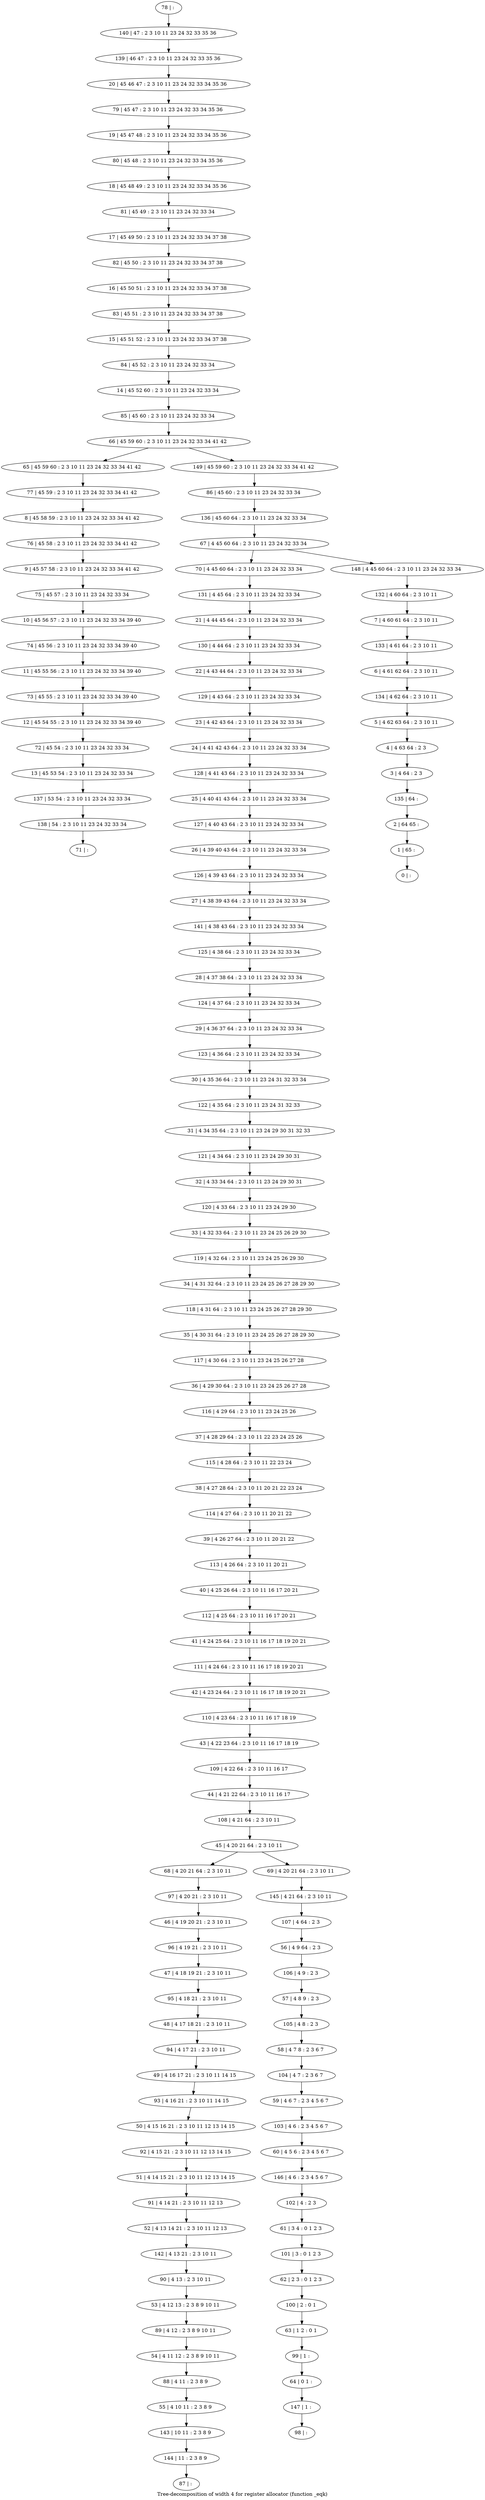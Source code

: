 digraph G {
graph [label="Tree-decomposition of width 4 for register allocator (function _eqk)"]
0[label="0 | : "];
1[label="1 | 65 : "];
2[label="2 | 64 65 : "];
3[label="3 | 4 64 : 2 3 "];
4[label="4 | 4 63 64 : 2 3 "];
5[label="5 | 4 62 63 64 : 2 3 10 11 "];
6[label="6 | 4 61 62 64 : 2 3 10 11 "];
7[label="7 | 4 60 61 64 : 2 3 10 11 "];
8[label="8 | 45 58 59 : 2 3 10 11 23 24 32 33 34 41 42 "];
9[label="9 | 45 57 58 : 2 3 10 11 23 24 32 33 34 41 42 "];
10[label="10 | 45 56 57 : 2 3 10 11 23 24 32 33 34 39 40 "];
11[label="11 | 45 55 56 : 2 3 10 11 23 24 32 33 34 39 40 "];
12[label="12 | 45 54 55 : 2 3 10 11 23 24 32 33 34 39 40 "];
13[label="13 | 45 53 54 : 2 3 10 11 23 24 32 33 34 "];
14[label="14 | 45 52 60 : 2 3 10 11 23 24 32 33 34 "];
15[label="15 | 45 51 52 : 2 3 10 11 23 24 32 33 34 37 38 "];
16[label="16 | 45 50 51 : 2 3 10 11 23 24 32 33 34 37 38 "];
17[label="17 | 45 49 50 : 2 3 10 11 23 24 32 33 34 37 38 "];
18[label="18 | 45 48 49 : 2 3 10 11 23 24 32 33 34 35 36 "];
19[label="19 | 45 47 48 : 2 3 10 11 23 24 32 33 34 35 36 "];
20[label="20 | 45 46 47 : 2 3 10 11 23 24 32 33 34 35 36 "];
21[label="21 | 4 44 45 64 : 2 3 10 11 23 24 32 33 34 "];
22[label="22 | 4 43 44 64 : 2 3 10 11 23 24 32 33 34 "];
23[label="23 | 4 42 43 64 : 2 3 10 11 23 24 32 33 34 "];
24[label="24 | 4 41 42 43 64 : 2 3 10 11 23 24 32 33 34 "];
25[label="25 | 4 40 41 43 64 : 2 3 10 11 23 24 32 33 34 "];
26[label="26 | 4 39 40 43 64 : 2 3 10 11 23 24 32 33 34 "];
27[label="27 | 4 38 39 43 64 : 2 3 10 11 23 24 32 33 34 "];
28[label="28 | 4 37 38 64 : 2 3 10 11 23 24 32 33 34 "];
29[label="29 | 4 36 37 64 : 2 3 10 11 23 24 32 33 34 "];
30[label="30 | 4 35 36 64 : 2 3 10 11 23 24 31 32 33 34 "];
31[label="31 | 4 34 35 64 : 2 3 10 11 23 24 29 30 31 32 33 "];
32[label="32 | 4 33 34 64 : 2 3 10 11 23 24 29 30 31 "];
33[label="33 | 4 32 33 64 : 2 3 10 11 23 24 25 26 29 30 "];
34[label="34 | 4 31 32 64 : 2 3 10 11 23 24 25 26 27 28 29 30 "];
35[label="35 | 4 30 31 64 : 2 3 10 11 23 24 25 26 27 28 29 30 "];
36[label="36 | 4 29 30 64 : 2 3 10 11 23 24 25 26 27 28 "];
37[label="37 | 4 28 29 64 : 2 3 10 11 22 23 24 25 26 "];
38[label="38 | 4 27 28 64 : 2 3 10 11 20 21 22 23 24 "];
39[label="39 | 4 26 27 64 : 2 3 10 11 20 21 22 "];
40[label="40 | 4 25 26 64 : 2 3 10 11 16 17 20 21 "];
41[label="41 | 4 24 25 64 : 2 3 10 11 16 17 18 19 20 21 "];
42[label="42 | 4 23 24 64 : 2 3 10 11 16 17 18 19 20 21 "];
43[label="43 | 4 22 23 64 : 2 3 10 11 16 17 18 19 "];
44[label="44 | 4 21 22 64 : 2 3 10 11 16 17 "];
45[label="45 | 4 20 21 64 : 2 3 10 11 "];
46[label="46 | 4 19 20 21 : 2 3 10 11 "];
47[label="47 | 4 18 19 21 : 2 3 10 11 "];
48[label="48 | 4 17 18 21 : 2 3 10 11 "];
49[label="49 | 4 16 17 21 : 2 3 10 11 14 15 "];
50[label="50 | 4 15 16 21 : 2 3 10 11 12 13 14 15 "];
51[label="51 | 4 14 15 21 : 2 3 10 11 12 13 14 15 "];
52[label="52 | 4 13 14 21 : 2 3 10 11 12 13 "];
53[label="53 | 4 12 13 : 2 3 8 9 10 11 "];
54[label="54 | 4 11 12 : 2 3 8 9 10 11 "];
55[label="55 | 4 10 11 : 2 3 8 9 "];
56[label="56 | 4 9 64 : 2 3 "];
57[label="57 | 4 8 9 : 2 3 "];
58[label="58 | 4 7 8 : 2 3 6 7 "];
59[label="59 | 4 6 7 : 2 3 4 5 6 7 "];
60[label="60 | 4 5 6 : 2 3 4 5 6 7 "];
61[label="61 | 3 4 : 0 1 2 3 "];
62[label="62 | 2 3 : 0 1 2 3 "];
63[label="63 | 1 2 : 0 1 "];
64[label="64 | 0 1 : "];
65[label="65 | 45 59 60 : 2 3 10 11 23 24 32 33 34 41 42 "];
66[label="66 | 45 59 60 : 2 3 10 11 23 24 32 33 34 41 42 "];
67[label="67 | 4 45 60 64 : 2 3 10 11 23 24 32 33 34 "];
68[label="68 | 4 20 21 64 : 2 3 10 11 "];
69[label="69 | 4 20 21 64 : 2 3 10 11 "];
70[label="70 | 4 45 60 64 : 2 3 10 11 23 24 32 33 34 "];
71[label="71 | : "];
72[label="72 | 45 54 : 2 3 10 11 23 24 32 33 34 "];
73[label="73 | 45 55 : 2 3 10 11 23 24 32 33 34 39 40 "];
74[label="74 | 45 56 : 2 3 10 11 23 24 32 33 34 39 40 "];
75[label="75 | 45 57 : 2 3 10 11 23 24 32 33 34 "];
76[label="76 | 45 58 : 2 3 10 11 23 24 32 33 34 41 42 "];
77[label="77 | 45 59 : 2 3 10 11 23 24 32 33 34 41 42 "];
78[label="78 | : "];
79[label="79 | 45 47 : 2 3 10 11 23 24 32 33 34 35 36 "];
80[label="80 | 45 48 : 2 3 10 11 23 24 32 33 34 35 36 "];
81[label="81 | 45 49 : 2 3 10 11 23 24 32 33 34 "];
82[label="82 | 45 50 : 2 3 10 11 23 24 32 33 34 37 38 "];
83[label="83 | 45 51 : 2 3 10 11 23 24 32 33 34 37 38 "];
84[label="84 | 45 52 : 2 3 10 11 23 24 32 33 34 "];
85[label="85 | 45 60 : 2 3 10 11 23 24 32 33 34 "];
86[label="86 | 45 60 : 2 3 10 11 23 24 32 33 34 "];
87[label="87 | : "];
88[label="88 | 4 11 : 2 3 8 9 "];
89[label="89 | 4 12 : 2 3 8 9 10 11 "];
90[label="90 | 4 13 : 2 3 10 11 "];
91[label="91 | 4 14 21 : 2 3 10 11 12 13 "];
92[label="92 | 4 15 21 : 2 3 10 11 12 13 14 15 "];
93[label="93 | 4 16 21 : 2 3 10 11 14 15 "];
94[label="94 | 4 17 21 : 2 3 10 11 "];
95[label="95 | 4 18 21 : 2 3 10 11 "];
96[label="96 | 4 19 21 : 2 3 10 11 "];
97[label="97 | 4 20 21 : 2 3 10 11 "];
98[label="98 | : "];
99[label="99 | 1 : "];
100[label="100 | 2 : 0 1 "];
101[label="101 | 3 : 0 1 2 3 "];
102[label="102 | 4 : 2 3 "];
103[label="103 | 4 6 : 2 3 4 5 6 7 "];
104[label="104 | 4 7 : 2 3 6 7 "];
105[label="105 | 4 8 : 2 3 "];
106[label="106 | 4 9 : 2 3 "];
107[label="107 | 4 64 : 2 3 "];
108[label="108 | 4 21 64 : 2 3 10 11 "];
109[label="109 | 4 22 64 : 2 3 10 11 16 17 "];
110[label="110 | 4 23 64 : 2 3 10 11 16 17 18 19 "];
111[label="111 | 4 24 64 : 2 3 10 11 16 17 18 19 20 21 "];
112[label="112 | 4 25 64 : 2 3 10 11 16 17 20 21 "];
113[label="113 | 4 26 64 : 2 3 10 11 20 21 "];
114[label="114 | 4 27 64 : 2 3 10 11 20 21 22 "];
115[label="115 | 4 28 64 : 2 3 10 11 22 23 24 "];
116[label="116 | 4 29 64 : 2 3 10 11 23 24 25 26 "];
117[label="117 | 4 30 64 : 2 3 10 11 23 24 25 26 27 28 "];
118[label="118 | 4 31 64 : 2 3 10 11 23 24 25 26 27 28 29 30 "];
119[label="119 | 4 32 64 : 2 3 10 11 23 24 25 26 29 30 "];
120[label="120 | 4 33 64 : 2 3 10 11 23 24 29 30 "];
121[label="121 | 4 34 64 : 2 3 10 11 23 24 29 30 31 "];
122[label="122 | 4 35 64 : 2 3 10 11 23 24 31 32 33 "];
123[label="123 | 4 36 64 : 2 3 10 11 23 24 32 33 34 "];
124[label="124 | 4 37 64 : 2 3 10 11 23 24 32 33 34 "];
125[label="125 | 4 38 64 : 2 3 10 11 23 24 32 33 34 "];
126[label="126 | 4 39 43 64 : 2 3 10 11 23 24 32 33 34 "];
127[label="127 | 4 40 43 64 : 2 3 10 11 23 24 32 33 34 "];
128[label="128 | 4 41 43 64 : 2 3 10 11 23 24 32 33 34 "];
129[label="129 | 4 43 64 : 2 3 10 11 23 24 32 33 34 "];
130[label="130 | 4 44 64 : 2 3 10 11 23 24 32 33 34 "];
131[label="131 | 4 45 64 : 2 3 10 11 23 24 32 33 34 "];
132[label="132 | 4 60 64 : 2 3 10 11 "];
133[label="133 | 4 61 64 : 2 3 10 11 "];
134[label="134 | 4 62 64 : 2 3 10 11 "];
135[label="135 | 64 : "];
136[label="136 | 45 60 64 : 2 3 10 11 23 24 32 33 34 "];
137[label="137 | 53 54 : 2 3 10 11 23 24 32 33 34 "];
138[label="138 | 54 : 2 3 10 11 23 24 32 33 34 "];
139[label="139 | 46 47 : 2 3 10 11 23 24 32 33 35 36 "];
140[label="140 | 47 : 2 3 10 11 23 24 32 33 35 36 "];
141[label="141 | 4 38 43 64 : 2 3 10 11 23 24 32 33 34 "];
142[label="142 | 4 13 21 : 2 3 10 11 "];
143[label="143 | 10 11 : 2 3 8 9 "];
144[label="144 | 11 : 2 3 8 9 "];
145[label="145 | 4 21 64 : 2 3 10 11 "];
146[label="146 | 4 6 : 2 3 4 5 6 7 "];
147[label="147 | 1 : "];
148[label="148 | 4 45 60 64 : 2 3 10 11 23 24 32 33 34 "];
149[label="149 | 45 59 60 : 2 3 10 11 23 24 32 33 34 41 42 "];
23->24 ;
45->68 ;
45->69 ;
72->13 ;
12->72 ;
73->12 ;
11->73 ;
74->11 ;
10->74 ;
75->10 ;
9->75 ;
76->9 ;
8->76 ;
77->8 ;
65->77 ;
88->55 ;
54->88 ;
89->54 ;
53->89 ;
90->53 ;
91->52 ;
51->91 ;
92->51 ;
50->92 ;
93->50 ;
49->93 ;
94->49 ;
48->94 ;
95->48 ;
47->95 ;
96->47 ;
46->96 ;
97->46 ;
68->97 ;
99->64 ;
63->99 ;
100->63 ;
62->100 ;
101->62 ;
61->101 ;
102->61 ;
103->60 ;
59->103 ;
104->59 ;
58->104 ;
105->58 ;
57->105 ;
106->57 ;
56->106 ;
107->56 ;
108->45 ;
44->108 ;
109->44 ;
43->109 ;
110->43 ;
42->110 ;
111->42 ;
41->111 ;
112->41 ;
40->112 ;
113->40 ;
39->113 ;
114->39 ;
38->114 ;
115->38 ;
37->115 ;
116->37 ;
36->116 ;
117->36 ;
35->117 ;
118->35 ;
34->118 ;
119->34 ;
33->119 ;
120->33 ;
32->120 ;
121->32 ;
31->121 ;
122->31 ;
30->122 ;
123->30 ;
29->123 ;
124->29 ;
28->124 ;
125->28 ;
126->27 ;
26->126 ;
127->26 ;
25->127 ;
128->25 ;
24->128 ;
129->23 ;
22->129 ;
130->22 ;
21->130 ;
131->21 ;
70->131 ;
13->137 ;
138->71 ;
137->138 ;
141->125 ;
27->141 ;
142->90 ;
52->142 ;
55->143 ;
144->87 ;
143->144 ;
145->107 ;
69->145 ;
146->102 ;
60->146 ;
147->98 ;
64->147 ;
78->140 ;
140->139 ;
139->20 ;
20->79 ;
79->19 ;
19->80 ;
80->18 ;
18->81 ;
81->17 ;
17->82 ;
82->16 ;
16->83 ;
83->15 ;
15->84 ;
84->14 ;
14->85 ;
85->66 ;
86->136 ;
136->67 ;
132->7 ;
7->133 ;
133->6 ;
6->134 ;
134->5 ;
5->4 ;
4->3 ;
3->135 ;
135->2 ;
2->1 ;
1->0 ;
148->132 ;
149->86 ;
67->70 ;
67->148 ;
66->65 ;
66->149 ;
}
